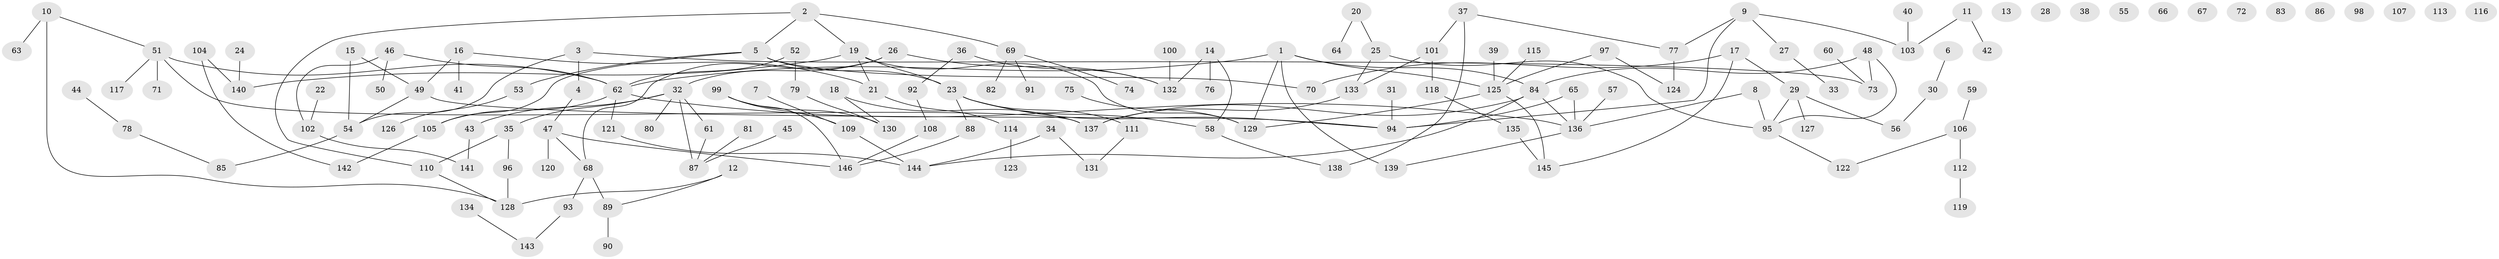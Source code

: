 // Generated by graph-tools (version 1.1) at 2025/49/03/09/25 03:49:14]
// undirected, 146 vertices, 165 edges
graph export_dot {
graph [start="1"]
  node [color=gray90,style=filled];
  1;
  2;
  3;
  4;
  5;
  6;
  7;
  8;
  9;
  10;
  11;
  12;
  13;
  14;
  15;
  16;
  17;
  18;
  19;
  20;
  21;
  22;
  23;
  24;
  25;
  26;
  27;
  28;
  29;
  30;
  31;
  32;
  33;
  34;
  35;
  36;
  37;
  38;
  39;
  40;
  41;
  42;
  43;
  44;
  45;
  46;
  47;
  48;
  49;
  50;
  51;
  52;
  53;
  54;
  55;
  56;
  57;
  58;
  59;
  60;
  61;
  62;
  63;
  64;
  65;
  66;
  67;
  68;
  69;
  70;
  71;
  72;
  73;
  74;
  75;
  76;
  77;
  78;
  79;
  80;
  81;
  82;
  83;
  84;
  85;
  86;
  87;
  88;
  89;
  90;
  91;
  92;
  93;
  94;
  95;
  96;
  97;
  98;
  99;
  100;
  101;
  102;
  103;
  104;
  105;
  106;
  107;
  108;
  109;
  110;
  111;
  112;
  113;
  114;
  115;
  116;
  117;
  118;
  119;
  120;
  121;
  122;
  123;
  124;
  125;
  126;
  127;
  128;
  129;
  130;
  131;
  132;
  133;
  134;
  135;
  136;
  137;
  138;
  139;
  140;
  141;
  142;
  143;
  144;
  145;
  146;
  1 -- 62;
  1 -- 84;
  1 -- 125;
  1 -- 129;
  1 -- 139;
  2 -- 5;
  2 -- 19;
  2 -- 69;
  2 -- 110;
  3 -- 4;
  3 -- 54;
  3 -- 73;
  4 -- 47;
  5 -- 23;
  5 -- 53;
  5 -- 70;
  5 -- 105;
  6 -- 30;
  7 -- 109;
  8 -- 95;
  8 -- 136;
  9 -- 27;
  9 -- 77;
  9 -- 94;
  9 -- 103;
  10 -- 51;
  10 -- 63;
  10 -- 128;
  11 -- 42;
  11 -- 103;
  12 -- 89;
  12 -- 128;
  14 -- 58;
  14 -- 76;
  14 -- 132;
  15 -- 49;
  15 -- 54;
  16 -- 21;
  16 -- 41;
  16 -- 49;
  17 -- 29;
  17 -- 70;
  17 -- 145;
  18 -- 130;
  18 -- 137;
  19 -- 21;
  19 -- 23;
  19 -- 129;
  19 -- 140;
  20 -- 25;
  20 -- 64;
  21 -- 114;
  22 -- 102;
  23 -- 58;
  23 -- 88;
  23 -- 94;
  23 -- 111;
  24 -- 140;
  25 -- 95;
  25 -- 133;
  26 -- 32;
  26 -- 68;
  26 -- 132;
  27 -- 33;
  29 -- 56;
  29 -- 95;
  29 -- 127;
  30 -- 56;
  31 -- 94;
  32 -- 35;
  32 -- 43;
  32 -- 61;
  32 -- 80;
  32 -- 87;
  34 -- 131;
  34 -- 144;
  35 -- 96;
  35 -- 110;
  36 -- 92;
  36 -- 132;
  37 -- 77;
  37 -- 101;
  37 -- 138;
  39 -- 125;
  40 -- 103;
  43 -- 141;
  44 -- 78;
  45 -- 87;
  46 -- 50;
  46 -- 62;
  46 -- 102;
  47 -- 68;
  47 -- 120;
  47 -- 146;
  48 -- 73;
  48 -- 84;
  48 -- 95;
  49 -- 54;
  49 -- 94;
  51 -- 62;
  51 -- 71;
  51 -- 117;
  51 -- 137;
  52 -- 62;
  52 -- 79;
  53 -- 126;
  54 -- 85;
  57 -- 136;
  58 -- 138;
  59 -- 106;
  60 -- 73;
  61 -- 87;
  62 -- 105;
  62 -- 121;
  62 -- 136;
  65 -- 94;
  65 -- 136;
  68 -- 89;
  68 -- 93;
  69 -- 74;
  69 -- 82;
  69 -- 91;
  75 -- 129;
  77 -- 124;
  78 -- 85;
  79 -- 130;
  81 -- 87;
  84 -- 136;
  84 -- 137;
  84 -- 144;
  88 -- 146;
  89 -- 90;
  92 -- 108;
  93 -- 143;
  95 -- 122;
  96 -- 128;
  97 -- 124;
  97 -- 125;
  99 -- 109;
  99 -- 130;
  99 -- 146;
  100 -- 132;
  101 -- 118;
  101 -- 133;
  102 -- 141;
  104 -- 140;
  104 -- 142;
  105 -- 142;
  106 -- 112;
  106 -- 122;
  108 -- 146;
  109 -- 144;
  110 -- 128;
  111 -- 131;
  112 -- 119;
  114 -- 123;
  115 -- 125;
  118 -- 135;
  121 -- 144;
  125 -- 129;
  125 -- 145;
  133 -- 137;
  134 -- 143;
  135 -- 145;
  136 -- 139;
}
